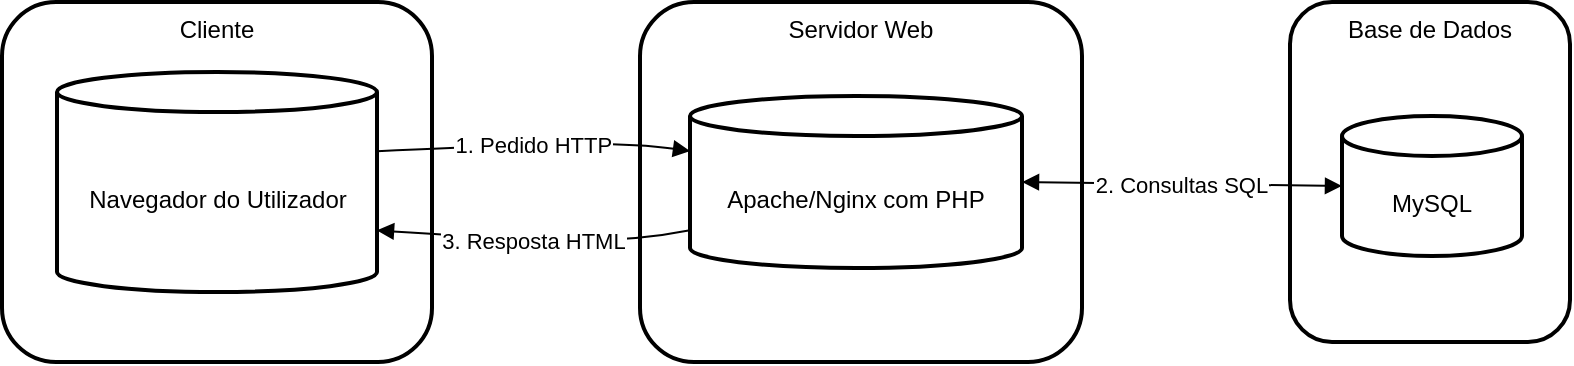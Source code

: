 <mxfile version="26.1.3">
  <diagram name="Page-1" id="cLWdTMfcnbuUxGlTWGRv">
    <mxGraphModel dx="1251" dy="958" grid="1" gridSize="10" guides="1" tooltips="1" connect="1" arrows="1" fold="1" page="1" pageScale="1" pageWidth="827" pageHeight="1169" math="0" shadow="0">
      <root>
        <mxCell id="0" />
        <mxCell id="1" parent="0" />
        <mxCell id="mkP_aDQKYDmyWznJFBvX-1" value="Base de Dados" style="whiteSpace=wrap;strokeWidth=2;rounded=1;verticalAlign=top;" vertex="1" parent="1">
          <mxGeometry x="664" y="20" width="140" height="170" as="geometry" />
        </mxCell>
        <mxCell id="mkP_aDQKYDmyWznJFBvX-2" value="Servidor Web" style="whiteSpace=wrap;strokeWidth=2;rounded=1;verticalAlign=top;" vertex="1" parent="1">
          <mxGeometry x="339" y="20" width="221" height="180" as="geometry" />
        </mxCell>
        <mxCell id="mkP_aDQKYDmyWznJFBvX-3" value="Cliente" style="whiteSpace=wrap;strokeWidth=2;rounded=1;verticalAlign=top;" vertex="1" parent="1">
          <mxGeometry x="20" y="20" width="215" height="180" as="geometry" />
        </mxCell>
        <mxCell id="mkP_aDQKYDmyWznJFBvX-4" value="Navegador do Utilizador" style="shape=cylinder3;boundedLbl=1;backgroundOutline=1;size=10;strokeWidth=2;whiteSpace=wrap;" vertex="1" parent="1">
          <mxGeometry x="47.5" y="55" width="160" height="110" as="geometry" />
        </mxCell>
        <mxCell id="mkP_aDQKYDmyWznJFBvX-5" value="Apache/Nginx com PHP" style="shape=cylinder3;boundedLbl=1;backgroundOutline=1;size=10;strokeWidth=2;whiteSpace=wrap;" vertex="1" parent="1">
          <mxGeometry x="364" y="67" width="166" height="86" as="geometry" />
        </mxCell>
        <mxCell id="mkP_aDQKYDmyWznJFBvX-6" value="MySQL" style="shape=cylinder3;boundedLbl=1;backgroundOutline=1;size=10;strokeWidth=2;whiteSpace=wrap;" vertex="1" parent="1">
          <mxGeometry x="690" y="77" width="90" height="70" as="geometry" />
        </mxCell>
        <mxCell id="mkP_aDQKYDmyWznJFBvX-7" value="1. Pedido HTTP" style="curved=1;startArrow=none;endArrow=block;exitX=1;exitY=0.36;entryX=0;entryY=0.32;rounded=0;" edge="1" parent="1" source="mkP_aDQKYDmyWznJFBvX-4" target="mkP_aDQKYDmyWznJFBvX-5">
          <mxGeometry relative="1" as="geometry">
            <Array as="points">
              <mxPoint x="285" y="91" />
              <mxPoint x="339" y="91" />
            </Array>
          </mxGeometry>
        </mxCell>
        <mxCell id="mkP_aDQKYDmyWznJFBvX-8" value="2. Consultas SQL" style="curved=1;startArrow=block;endArrow=block;exitX=1;exitY=0.5;entryX=0;entryY=0.5;rounded=0;" edge="1" parent="1" source="mkP_aDQKYDmyWznJFBvX-5" target="mkP_aDQKYDmyWznJFBvX-6">
          <mxGeometry relative="1" as="geometry">
            <Array as="points" />
          </mxGeometry>
        </mxCell>
        <mxCell id="mkP_aDQKYDmyWznJFBvX-9" value="3. Resposta HTML" style="curved=1;startArrow=none;endArrow=block;exitX=0;exitY=0.78;entryX=1;entryY=0.72;rounded=0;" edge="1" parent="1" source="mkP_aDQKYDmyWznJFBvX-5" target="mkP_aDQKYDmyWznJFBvX-4">
          <mxGeometry relative="1" as="geometry">
            <Array as="points">
              <mxPoint x="339" y="139" />
              <mxPoint x="285" y="139" />
            </Array>
          </mxGeometry>
        </mxCell>
      </root>
    </mxGraphModel>
  </diagram>
</mxfile>
